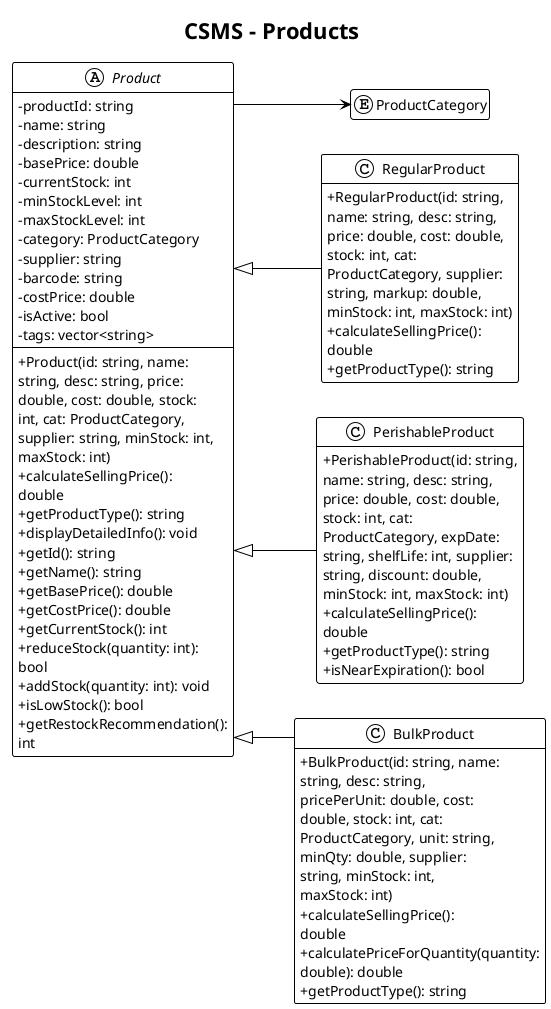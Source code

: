 @startuml
!theme plain
left to right direction
skinparam classAttributeIconSize 0
skinparam linetype ortho
skinparam wrapWidth 200
hide empty members
hide fields
hide methods
title CSMS - Products

enum ProductCategory {
  BEVERAGES
  SNACKS
  DAIRY
  BAKERY
  HOUSEHOLD
  ELECTRONICS
  HEALTH_BEAUTY
  OTHER
}

abstract class Product {
  - productId: string
  - name: string
  - description: string
  - basePrice: double
  - currentStock: int
  - minStockLevel: int
  - maxStockLevel: int
  - category: ProductCategory
  - supplier: string
  - barcode: string
  - costPrice: double
  - isActive: bool
  - tags: vector<string>
  + Product(id: string, name: string, desc: string, price: double, cost: double, stock: int, cat: ProductCategory, supplier: string, minStock: int, maxStock: int)
  + calculateSellingPrice(): double
  + getProductType(): string
  + displayDetailedInfo(): void
  + getId(): string
  + getName(): string
  + getBasePrice(): double
  + getCostPrice(): double
  + getCurrentStock(): int
  + reduceStock(quantity: int): bool
  + addStock(quantity: int): void
  + isLowStock(): bool
  + getRestockRecommendation(): int
}

class RegularProduct {
  - markupPercentage: double
  + RegularProduct(id: string, name: string, desc: string, price: double, cost: double, stock: int, cat: ProductCategory, supplier: string, markup: double, minStock: int, maxStock: int)
  + calculateSellingPrice(): double
  + getProductType(): string
}

class PerishableProduct {
  - expirationDate: string
  - shelfLifeDays: int
  - discountRate: double
  + PerishableProduct(id: string, name: string, desc: string, price: double, cost: double, stock: int, cat: ProductCategory, expDate: string, shelfLife: int, supplier: string, discount: double, minStock: int, maxStock: int)
  + calculateSellingPrice(): double
  + getProductType(): string
  + isNearExpiration(): bool
}

class BulkProduct {
  - unit: string
  - pricePerUnit: double
  - minimumQuantity: double
  + BulkProduct(id: string, name: string, desc: string, pricePerUnit: double, cost: double, stock: int, cat: ProductCategory, unit: string, minQty: double, supplier: string, minStock: int, maxStock: int)
  + calculateSellingPrice(): double
  + calculatePriceForQuantity(quantity: double): double
  + getProductType(): string
}

Product <|-- RegularProduct
Product <|-- PerishableProduct
Product <|-- BulkProduct
Product --> ProductCategory

show Product fields
show Product methods
show RegularProduct methods
show PerishableProduct methods
show BulkProduct methods
@enduml

@startuml
!theme plain
left to right direction
skinparam classAttributeIconSize 0
skinparam linetype ortho
skinparam wrapWidth 200
hide empty members
hide fields
hide methods
title CSMS - Customers

enum CustomerType {
  REGULAR
  PREMIUM
  VIP
  EMPLOYEE
}

class Customer {
  - customerId: string
  - firstName: string
  - lastName: string
  - email: string
  - phone: string
  - type: CustomerType
  - totalSpent: double
  - transactionCount: int
  - loyaltyPoints: double
  - membershipDate: string
  - isActive: bool
  + Customer(id: string, fName: string, lName: string, email: string, phone: string, type: CustomerType)
  + getId(): string
  + getFullName(): string
  + getEmail(): string
  + getType(): CustomerType
  + addPurchase(amount: double): void
  + getDiscountRate(): double
  + addLoyaltyPoints(points: double): void
  + redeemLoyaltyPoints(points: double): bool
}

class CustomerDatabase {
  - customers: map<string, Customer*>
  - nextCustomerId: int
  + ~CustomerDatabase()
  + addCustomer(firstName: string, lastName: string, email: string, phone: string, type: CustomerType): Customer*
  + findCustomer(customerId: string): Customer*
  + findCustomerByEmail(email: string): Customer*
  + getTopCustomers(count: int): vector<Customer*>
  + getTotalCustomerCount(): int
  + getTotalCustomerSpending(): double
}

Customer --> CustomerType
CustomerDatabase "1" o-- "0..*" Customer

show Customer fields
show Customer methods
show CustomerDatabase methods
@enduml

@startuml
!theme plain
left to right direction
skinparam classAttributeIconSize 0
skinparam linetype ortho
skinparam wrapWidth 220
hide empty members
hide fields
hide methods
title CSMS - Transactions

enum PaymentMethod {
  CASH
  CREDIT_CARD
  DEBIT_CARD
  MOBILE_PAYMENT
  LOYALTY_POINTS
  GIFT_CARD
}

enum TransactionStatus {
  PENDING
  COMPLETED
  CANCELLED
  REFUNDED
  PARTIALLY_REFUNDED
}

class TransactionItem {
  + product: Product*
  + quantity: double
  + unitPrice: double
  + discount: double
  + subtotal: double
  + notes: string
  + TransactionItem(prod: Product*, qty: double, discount: double, notes: string)
  + calculateSubtotal(): void
  + displayItem(): void
}

class Transaction {
  - nextTransactionId: int
  - transactionId: int
  - items: vector<TransactionItem>
  - customer: Customer*
  - subtotal: double
  - tax: double
  - totalDiscount: double
  - loyaltyPointsUsed: double
  - loyaltyPointsEarned: double
  - finalTotal: double
  - paymentMethod: PaymentMethod
  - status: TransactionStatus
  - timestamp: time_t
  - cashierId: string
  - notes: string
  + Transaction(customer: Customer*, cashierId: string)
  + addItem(product: Product*, quantity: double, discount: double, notes: string): bool
  + removeItem(itemIndex: int): bool
  + clearItems(): void
  + calculateTotals(taxRate: double): void
  + processPayment(method: PaymentMethod, amountPaid: double): bool
  + applyLoyaltyPoints(points: double): bool
  + finalizeTransaction(): void
  + printReceipt(): void
  + processRefund(amount: double): bool
  + processPartialRefund(itemIndex: int, refundAmount: double): bool
}

Transaction "1" *-- "1..*" TransactionItem
TransactionItem "1" --> "1" Product
Transaction "1" --> "0..1" Customer
Transaction --> PaymentMethod
Transaction --> TransactionStatus

show Transaction methods
show TransactionItem methods
@enduml

@startuml
!theme plain
left to right direction
skinparam classAttributeIconSize 0
skinparam linetype ortho
skinparam wrapWidth 220
hide empty members
hide fields
hide methods
title CSMS - Application & Integrations

enum ProductCategory {
  BEVERAGES
  SNACKS
  DAIRY
  BAKERY
  HOUSEHOLD
  ELECTRONICS
  HEALTH_BEAUTY
  OTHER
}

enum CustomerType {
  REGULAR
  PREMIUM
  VIP
  EMPLOYEE
}

enum PaymentMethod {
  CASH
  CREDIT_CARD
  DEBIT_CARD
  MOBILE_PAYMENT
  LOYALTY_POINTS
  GIFT_CARD
}

enum TransactionStatus {
  PENDING
  COMPLETED
  CANCELLED
  REFUNDED
  PARTIALLY_REFUNDED
}

abstract class Product
class RegularProduct
class PerishableProduct
class BulkProduct

class Customer
class CustomerDatabase {
  + addCustomer(...): Customer*
  + findCustomer(...): Customer*
}

class TransactionItem
class Transaction {
  + addItem(...): bool
  + finalizeTransaction(): void
  + processPayment(...): bool
}

class InventoryManager {
  - products: map<string, Product*>
  - productsByCategory: map<ProductCategory, vector<Product*>>
  - productsBySupplier: map<string, vector<Product*>>
  + ~InventoryManager()
  + addProduct(product: Product*): bool
  + removeProduct(productId: string): bool
  + findProduct(productId: string): Product*
  + getLowStockProducts(): vector<Product*>
  + getTotalInventoryValue(): double
  + generateInventoryReport(): void
  + updateAllPrices(percentageChange: double): void
  - updateCategoryMapping(product: Product*): void
  - updateSupplierMapping(product: Product*): void
}

class ConvenienceStoreApp {
  - inventory: InventoryManager
  - customerDB: CustomerDatabase
  - transactions: vector<Transaction*>
  - currentCashierId: string
  + ConvenienceStoreApp()
  + ~ConvenienceStoreApp()
  + run(): void
  - initializeTestData(): void
  - displayMainMenu(): void
  - handleInventoryMenu(): void
  - handleCustomerMenu(): void
  - handleSalesMenu(): void
  - handleReportsMenu(): void
  - processNewTransaction(): void
  - viewTransactionHistory(): void
}

Product <|-- RegularProduct
Product <|-- PerishableProduct
Product <|-- BulkProduct
CustomerDatabase "1" o-- "0..*" Customer
Transaction "1" *-- "1..*" TransactionItem
TransactionItem "1" --> "1" Product
Transaction "1" --> "0..1" Customer
Transaction --> PaymentMethod
Transaction --> TransactionStatus
InventoryManager "1" o-- "0..*" Product
InventoryManager --> ProductCategory
ConvenienceStoreApp "1" *-- "1" InventoryManager
ConvenienceStoreApp "1" *-- "1" CustomerDatabase
ConvenienceStoreApp "1" o-- "0..*" Transaction

show InventoryManager methods
show ConvenienceStoreApp methods
@enduml
